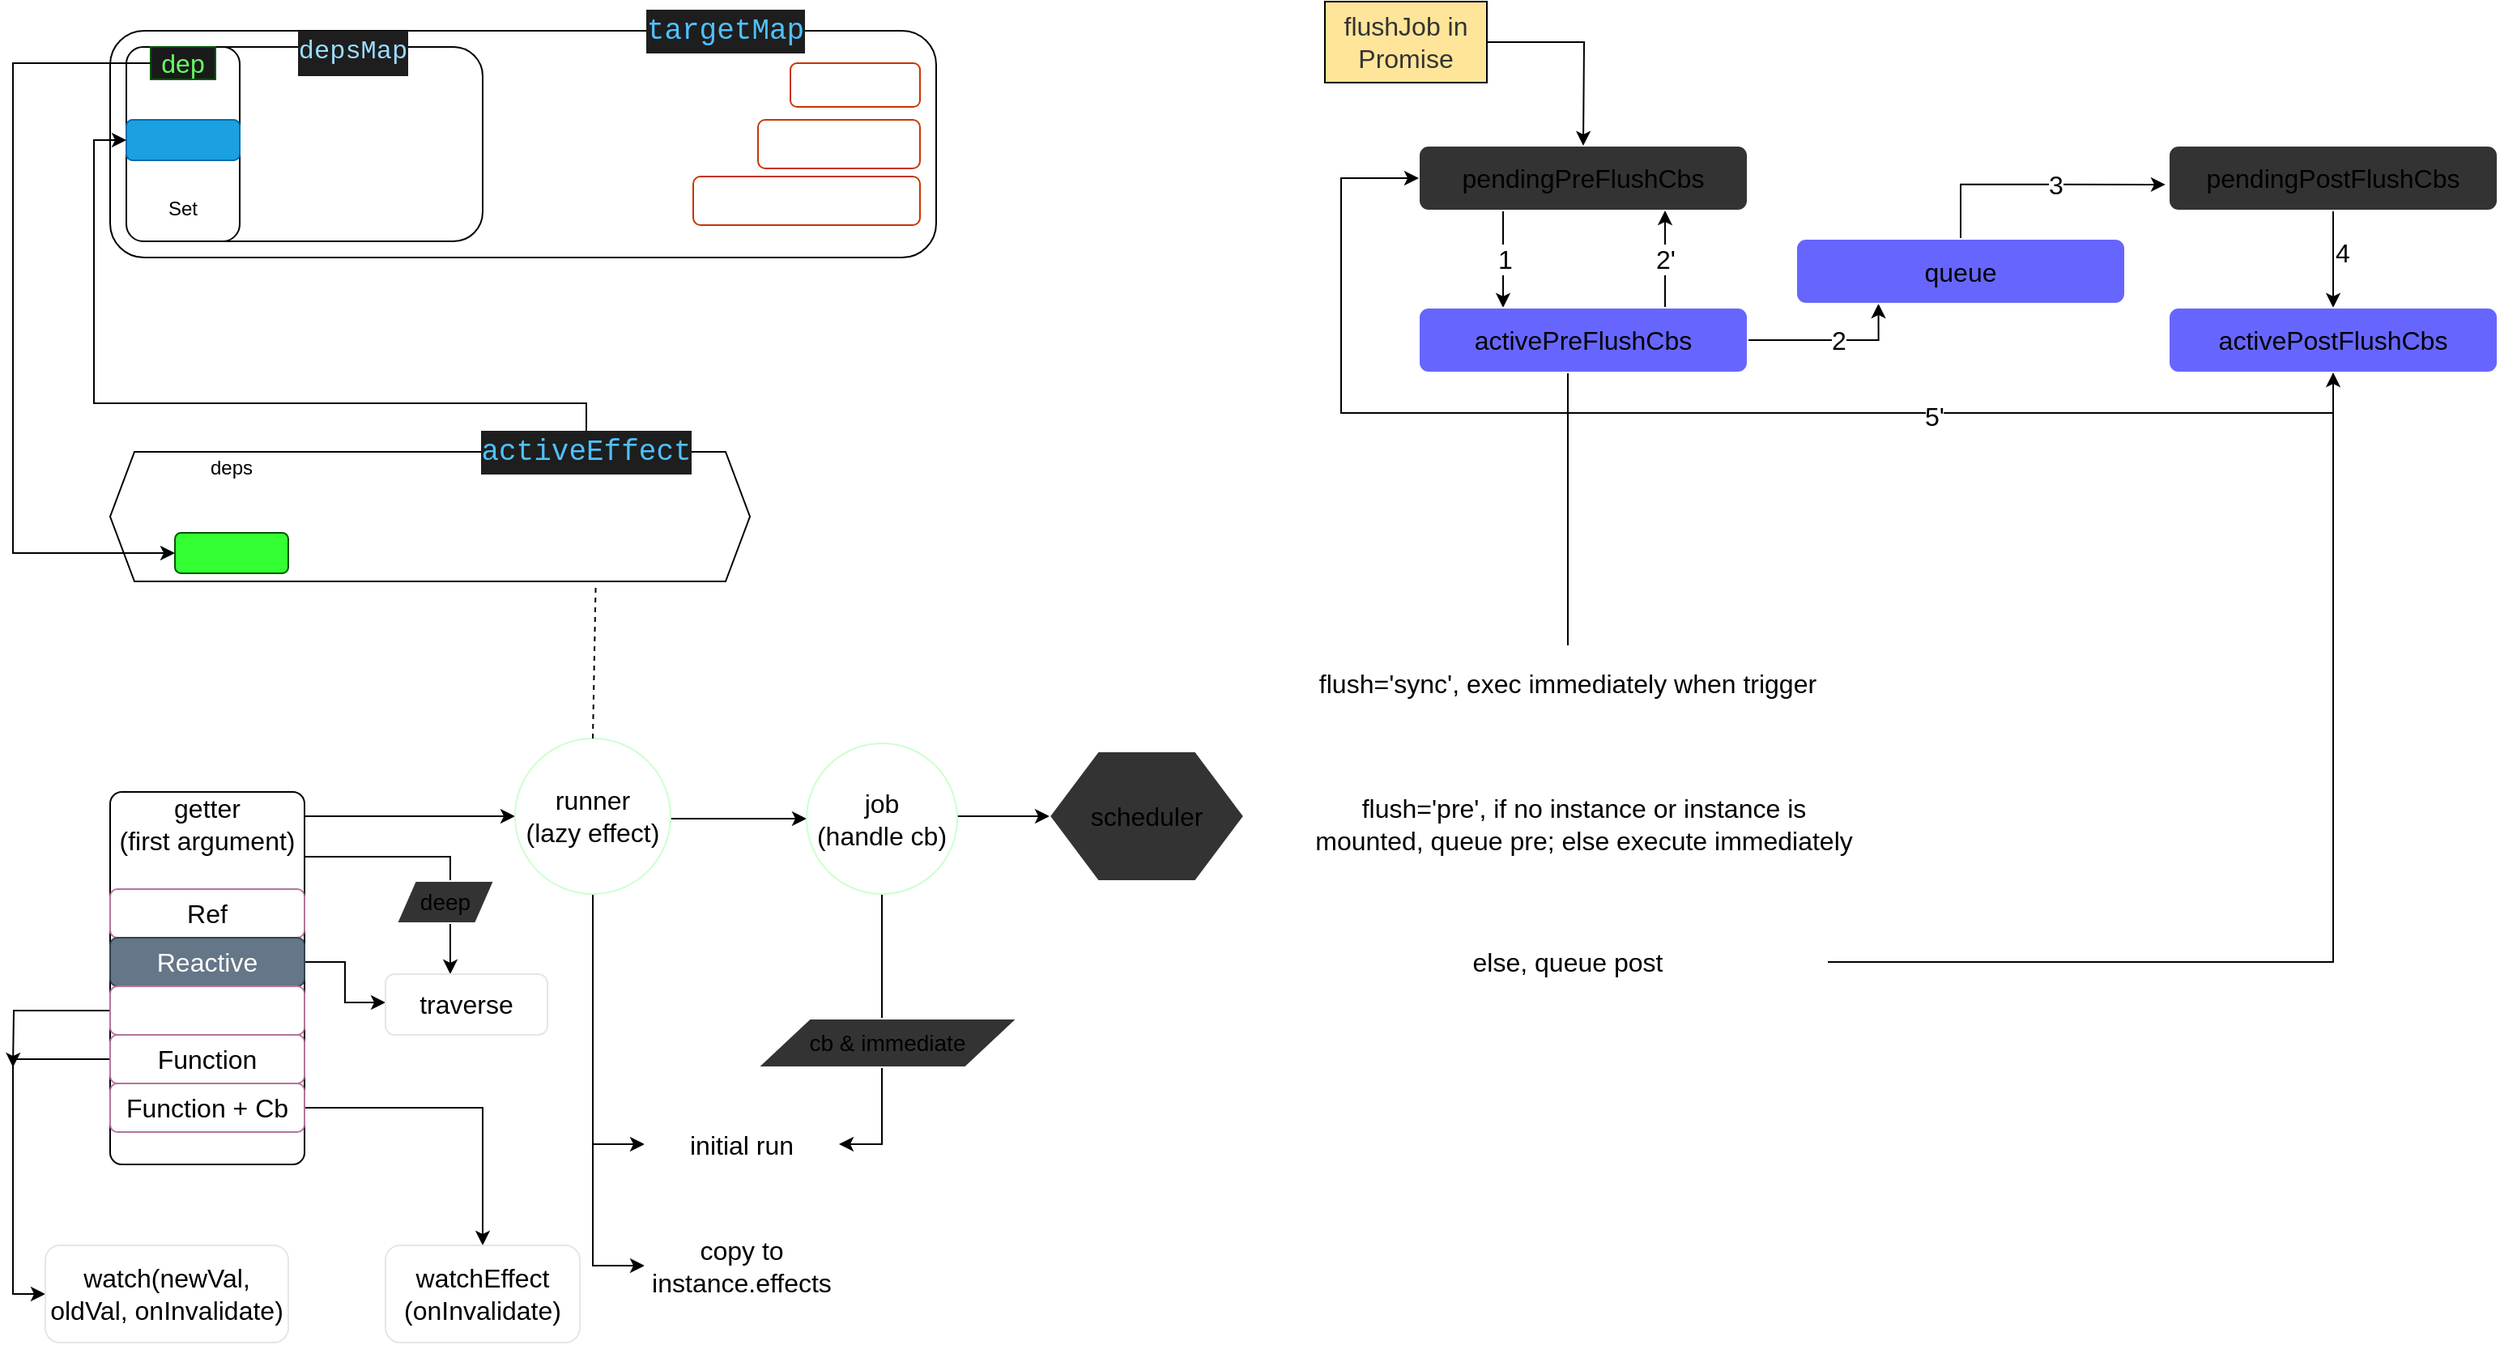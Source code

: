 <mxfile version="13.1.3">
    <diagram id="6hGFLwfOUW9BJ-s0fimq" name="Page-1">
        <mxGraphModel dx="998" dy="782" grid="1" gridSize="10" guides="1" tooltips="1" connect="1" arrows="1" fold="1" page="1" pageScale="1" pageWidth="827" pageHeight="1169" math="0" shadow="0">
            <root>
                <mxCell id="0"/>
                <mxCell id="1" parent="0"/>
                <mxCell id="76" value="" style="rounded=1;whiteSpace=wrap;html=1;strokeColor=#FFFFFF;fillColor=none;fontSize=16;arcSize=3;" vertex="1" parent="1">
                    <mxGeometry x="1371" y="181" width="203" height="140" as="geometry"/>
                </mxCell>
                <mxCell id="75" value="" style="rounded=1;whiteSpace=wrap;html=1;strokeColor=#FFFFFF;fillColor=none;fontSize=16;arcSize=3;" vertex="1" parent="1">
                    <mxGeometry x="908" y="181" width="203" height="140" as="geometry"/>
                </mxCell>
                <mxCell id="23" value="" style="rounded=1;whiteSpace=wrap;html=1;fillColor=none;" parent="1" vertex="1">
                    <mxGeometry x="127.5" y="370" width="95" height="80" as="geometry"/>
                </mxCell>
                <mxCell id="2" value="" style="rounded=1;whiteSpace=wrap;html=1;" parent="1" vertex="1">
                    <mxGeometry x="100" y="110" width="510" height="140" as="geometry"/>
                </mxCell>
                <mxCell id="4" value="" style="rounded=1;whiteSpace=wrap;html=1;" parent="1" vertex="1">
                    <mxGeometry x="110" y="120" width="220" height="120" as="geometry"/>
                </mxCell>
                <mxCell id="5" value="" style="rounded=1;whiteSpace=wrap;html=1;" parent="1" vertex="1">
                    <mxGeometry x="110" y="120" width="70" height="120" as="geometry"/>
                </mxCell>
                <mxCell id="6" value="&lt;meta charset=&quot;utf-8&quot;&gt;&lt;div style=&quot;color: rgb(212, 212, 212); background-color: rgb(30, 30, 30); font-family: Menlo, Monaco, &amp;quot;Courier New&amp;quot;, monospace; font-weight: normal; font-size: 18px; line-height: 27px;&quot;&gt;&lt;div&gt;&lt;span style=&quot;color: #4fc1ff;&quot;&gt;targetMap&lt;/span&gt;&lt;/div&gt;&lt;/div&gt;" style="text;html=1;strokeColor=none;fillColor=none;align=center;verticalAlign=middle;whiteSpace=wrap;rounded=0;" parent="1" vertex="1">
                    <mxGeometry x="460" y="100" width="40" height="20" as="geometry"/>
                </mxCell>
                <mxCell id="7" value="&lt;div style=&quot;background-color: rgb(30 , 30 , 30) ; font-family: &amp;#34;menlo&amp;#34; , &amp;#34;monaco&amp;#34; , &amp;#34;courier new&amp;#34; , monospace ; font-weight: normal ; line-height: 27px&quot;&gt;&lt;div style=&quot;font-family: &amp;#34;menlo&amp;#34; , &amp;#34;monaco&amp;#34; , &amp;#34;courier new&amp;#34; , monospace ; line-height: 27px&quot;&gt;&lt;font color=&quot;#9cdcfe&quot;&gt;&lt;span style=&quot;font-size: 16px&quot;&gt;depsMap&lt;/span&gt;&lt;/font&gt;&lt;/div&gt;&lt;/div&gt;" style="text;html=1;strokeColor=none;fillColor=none;align=center;verticalAlign=middle;whiteSpace=wrap;rounded=0;" parent="1" vertex="1">
                    <mxGeometry x="230" y="113" width="40" height="20" as="geometry"/>
                </mxCell>
                <mxCell id="10" value="&lt;font style=&quot;font-size: 16px&quot; color=&quot;#66ff66&quot;&gt;dep&lt;/font&gt;" style="text;html=1;strokeColor=#005700;fillColor=#1A1A1A;align=center;verticalAlign=middle;whiteSpace=wrap;rounded=0;fontColor=#ffffff;" parent="1" vertex="1">
                    <mxGeometry x="125" y="120" width="40" height="20" as="geometry"/>
                </mxCell>
                <mxCell id="11" value="Set" style="text;html=1;strokeColor=none;fillColor=none;align=center;verticalAlign=middle;whiteSpace=wrap;rounded=0;" parent="1" vertex="1">
                    <mxGeometry x="125" y="210" width="40" height="20" as="geometry"/>
                </mxCell>
                <mxCell id="12" value="" style="rounded=1;whiteSpace=wrap;html=1;fillColor=#1ba1e2;strokeColor=#006EAF;fontColor=#ffffff;" parent="1" vertex="1">
                    <mxGeometry x="110" y="165" width="70" height="25" as="geometry"/>
                </mxCell>
                <mxCell id="15" value="" style="shape=hexagon;perimeter=hexagonPerimeter2;whiteSpace=wrap;html=1;size=0.038;" parent="1" vertex="1">
                    <mxGeometry x="100" y="370" width="395" height="80" as="geometry"/>
                </mxCell>
                <mxCell id="19" style="edgeStyle=orthogonalEdgeStyle;rounded=0;orthogonalLoop=1;jettySize=auto;html=1;entryX=0;entryY=0.5;entryDx=0;entryDy=0;" parent="1" source="16" target="12" edge="1">
                    <mxGeometry relative="1" as="geometry">
                        <Array as="points">
                            <mxPoint x="394" y="340"/>
                            <mxPoint x="90" y="340"/>
                            <mxPoint x="90" y="178"/>
                        </Array>
                    </mxGeometry>
                </mxCell>
                <mxCell id="16" value="&lt;div style=&quot;color: rgb(212 , 212 , 212) ; background-color: rgb(30 , 30 , 30) ; font-family: &amp;#34;menlo&amp;#34; , &amp;#34;monaco&amp;#34; , &amp;#34;courier new&amp;#34; , monospace ; font-weight: normal ; font-size: 18px ; line-height: 27px&quot;&gt;&lt;div&gt;&lt;span style=&quot;color: #4fc1ff&quot;&gt;activeEffect&lt;/span&gt;&lt;/div&gt;&lt;/div&gt;" style="text;html=1;strokeColor=none;fillColor=none;align=center;verticalAlign=middle;whiteSpace=wrap;rounded=0;" parent="1" vertex="1">
                    <mxGeometry x="374" y="360" width="40" height="20" as="geometry"/>
                </mxCell>
                <mxCell id="17" value="deps" style="text;html=1;strokeColor=none;fillColor=none;align=center;verticalAlign=middle;whiteSpace=wrap;rounded=0;" parent="1" vertex="1">
                    <mxGeometry x="155" y="370" width="40" height="20" as="geometry"/>
                </mxCell>
                <mxCell id="18" value="" style="rounded=1;whiteSpace=wrap;html=1;fillColor=#33FF33;strokeColor=#005700;fontColor=#ffffff;" parent="1" vertex="1">
                    <mxGeometry x="140" y="420" width="70" height="25" as="geometry"/>
                </mxCell>
                <mxCell id="21" style="edgeStyle=orthogonalEdgeStyle;rounded=0;orthogonalLoop=1;jettySize=auto;html=1;entryX=0;entryY=0.5;entryDx=0;entryDy=0;" parent="1" source="10" target="18" edge="1">
                    <mxGeometry relative="1" as="geometry">
                        <Array as="points">
                            <mxPoint x="40" y="130"/>
                            <mxPoint x="40" y="433"/>
                        </Array>
                    </mxGeometry>
                </mxCell>
                <mxCell id="24" value="&lt;font style=&quot;font-size: 14px&quot;&gt;length&lt;/font&gt;" style="rounded=1;whiteSpace=wrap;html=1;fillColor=none;strokeColor=#C73500;fontColor=#ffffff;" vertex="1" parent="1">
                    <mxGeometry x="520" y="130" width="80" height="27" as="geometry"/>
                </mxCell>
                <mxCell id="25" value="&lt;font style=&quot;font-size: 14px&quot;&gt;ITERATE_KEY&lt;/font&gt;" style="rounded=1;whiteSpace=wrap;html=1;fillColor=none;strokeColor=#C73500;fontColor=#ffffff;" vertex="1" parent="1">
                    <mxGeometry x="500" y="165" width="100" height="30" as="geometry"/>
                </mxCell>
                <mxCell id="26" value="&lt;font style=&quot;font-size: 14px&quot;&gt;MAP_ITERATE_KEY&lt;/font&gt;" style="rounded=1;whiteSpace=wrap;html=1;fillColor=none;strokeColor=#C73500;fontColor=#ffffff;" vertex="1" parent="1">
                    <mxGeometry x="460" y="200" width="140" height="30" as="geometry"/>
                </mxCell>
                <mxCell id="51" style="edgeStyle=orthogonalEdgeStyle;rounded=0;orthogonalLoop=1;jettySize=auto;html=1;" edge="1" parent="1" source="32" target="50">
                    <mxGeometry relative="1" as="geometry">
                        <Array as="points">
                            <mxPoint x="260" y="595"/>
                            <mxPoint x="260" y="595"/>
                        </Array>
                    </mxGeometry>
                </mxCell>
                <mxCell id="107" value="" style="edgeStyle=orthogonalEdgeStyle;rounded=0;orthogonalLoop=1;jettySize=auto;html=1;fontSize=16;fontColor=#333333;" edge="1" parent="1" source="32" target="103">
                    <mxGeometry relative="1" as="geometry">
                        <Array as="points">
                            <mxPoint x="310" y="620"/>
                        </Array>
                    </mxGeometry>
                </mxCell>
                <mxCell id="32" value="" style="rounded=1;whiteSpace=wrap;html=1;fillColor=none;arcSize=6;" vertex="1" parent="1">
                    <mxGeometry x="100" y="580" width="120" height="230" as="geometry"/>
                </mxCell>
                <mxCell id="33" value="&lt;font style=&quot;font-size: 16px&quot;&gt;getter&lt;br&gt;(first argument)&lt;br&gt;&lt;/font&gt;" style="text;html=1;strokeColor=none;fillColor=none;align=center;verticalAlign=middle;whiteSpace=wrap;rounded=0;" vertex="1" parent="1">
                    <mxGeometry x="90" y="590" width="140" height="20" as="geometry"/>
                </mxCell>
                <mxCell id="35" value="&lt;font style=&quot;font-size: 16px&quot;&gt;Ref&lt;/font&gt;" style="rounded=1;whiteSpace=wrap;html=1;fillColor=none;strokeColor=#B5739D;" vertex="1" parent="1">
                    <mxGeometry x="100" y="640" width="120" height="30" as="geometry"/>
                </mxCell>
                <mxCell id="104" value="" style="edgeStyle=orthogonalEdgeStyle;rounded=0;orthogonalLoop=1;jettySize=auto;html=1;fontSize=16;fontColor=#333333;" edge="1" parent="1" source="38" target="103">
                    <mxGeometry relative="1" as="geometry">
                        <Array as="points">
                            <mxPoint x="245" y="685"/>
                            <mxPoint x="245" y="710"/>
                        </Array>
                    </mxGeometry>
                </mxCell>
                <mxCell id="38" value="&lt;font style=&quot;font-size: 16px&quot;&gt;Reactive&lt;/font&gt;" style="rounded=1;whiteSpace=wrap;html=1;fillColor=#647687;strokeColor=#314354;fontColor=#ffffff;" vertex="1" parent="1">
                    <mxGeometry x="100" y="670" width="120" height="30" as="geometry"/>
                </mxCell>
                <mxCell id="48" style="edgeStyle=orthogonalEdgeStyle;rounded=0;orthogonalLoop=1;jettySize=auto;html=1;" edge="1" parent="1" source="39">
                    <mxGeometry relative="1" as="geometry">
                        <mxPoint x="40" y="750" as="targetPoint"/>
                    </mxGeometry>
                </mxCell>
                <mxCell id="39" value="&lt;font style=&quot;font-size: 16px&quot;&gt;Array&lt;/font&gt;" style="rounded=1;whiteSpace=wrap;html=1;fillColor=none;strokeColor=#B5739D;fontColor=#ffffff;" vertex="1" parent="1">
                    <mxGeometry x="100" y="700" width="120" height="30" as="geometry"/>
                </mxCell>
                <mxCell id="47" style="edgeStyle=orthogonalEdgeStyle;rounded=0;orthogonalLoop=1;jettySize=auto;html=1;entryX=0;entryY=0.5;entryDx=0;entryDy=0;" edge="1" parent="1" source="40" target="46">
                    <mxGeometry relative="1" as="geometry">
                        <Array as="points">
                            <mxPoint x="40" y="745"/>
                            <mxPoint x="40" y="890"/>
                        </Array>
                    </mxGeometry>
                </mxCell>
                <mxCell id="40" value="&lt;font style=&quot;font-size: 16px&quot;&gt;Function&lt;/font&gt;" style="rounded=1;whiteSpace=wrap;html=1;fillColor=none;strokeColor=#B5739D;" vertex="1" parent="1">
                    <mxGeometry x="100" y="730" width="120" height="30" as="geometry"/>
                </mxCell>
                <mxCell id="43" style="edgeStyle=orthogonalEdgeStyle;rounded=0;orthogonalLoop=1;jettySize=auto;html=1;entryX=0.5;entryY=0;entryDx=0;entryDy=0;" edge="1" parent="1" source="41" target="42">
                    <mxGeometry relative="1" as="geometry"/>
                </mxCell>
                <mxCell id="41" value="&lt;font style=&quot;font-size: 16px&quot;&gt;Function + Cb&lt;/font&gt;" style="rounded=1;whiteSpace=wrap;html=1;fillColor=none;strokeColor=#B5739D;" vertex="1" parent="1">
                    <mxGeometry x="100" y="760" width="120" height="30" as="geometry"/>
                </mxCell>
                <mxCell id="42" value="&lt;font style=&quot;font-size: 16px&quot;&gt;watchEffect&lt;br&gt;(onInvalidate)&lt;br&gt;&lt;/font&gt;" style="rounded=1;whiteSpace=wrap;html=1;strokeColor=#E6E6E6;fillColor=none;" vertex="1" parent="1">
                    <mxGeometry x="270" y="860" width="120" height="60" as="geometry"/>
                </mxCell>
                <mxCell id="46" value="&lt;font style=&quot;font-size: 16px&quot;&gt;watch(newVal, oldVal, onInvalidate)&lt;br&gt;&lt;/font&gt;" style="rounded=1;whiteSpace=wrap;html=1;strokeColor=#E6E6E6;fillColor=none;" vertex="1" parent="1">
                    <mxGeometry x="60" y="860" width="150" height="60" as="geometry"/>
                </mxCell>
                <mxCell id="52" style="edgeStyle=orthogonalEdgeStyle;rounded=0;orthogonalLoop=1;jettySize=auto;html=1;entryX=0;entryY=0.5;entryDx=0;entryDy=0;" edge="1" parent="1" source="50" target="53">
                    <mxGeometry relative="1" as="geometry">
                        <mxPoint x="398" y="710" as="targetPoint"/>
                    </mxGeometry>
                </mxCell>
                <mxCell id="55" style="edgeStyle=orthogonalEdgeStyle;rounded=0;orthogonalLoop=1;jettySize=auto;html=1;entryX=0;entryY=0.5;entryDx=0;entryDy=0;fontSize=16;" edge="1" parent="1" source="50" target="54">
                    <mxGeometry relative="1" as="geometry">
                        <Array as="points">
                            <mxPoint x="488" y="597"/>
                        </Array>
                    </mxGeometry>
                </mxCell>
                <mxCell id="59" style="edgeStyle=orthogonalEdgeStyle;rounded=0;orthogonalLoop=1;jettySize=auto;html=1;entryX=0;entryY=0.5;entryDx=0;entryDy=0;fontSize=14;" edge="1" parent="1" source="50" target="58">
                    <mxGeometry relative="1" as="geometry"/>
                </mxCell>
                <mxCell id="50" value="&lt;font style=&quot;font-size: 16px&quot;&gt;runner&lt;br&gt;(lazy effect)&lt;/font&gt;" style="ellipse;whiteSpace=wrap;html=1;aspect=fixed;strokeColor=#CCFFCC;fillColor=none;" vertex="1" parent="1">
                    <mxGeometry x="350" y="547" width="96" height="96" as="geometry"/>
                </mxCell>
                <mxCell id="53" value="initial run" style="rounded=1;whiteSpace=wrap;html=1;strokeColor=#FFFFFF;fillColor=none;fontSize=16;" vertex="1" parent="1">
                    <mxGeometry x="430" y="775" width="120" height="45" as="geometry"/>
                </mxCell>
                <mxCell id="56" style="edgeStyle=orthogonalEdgeStyle;rounded=0;orthogonalLoop=1;jettySize=auto;html=1;fontSize=16;entryX=1;entryY=0.5;entryDx=0;entryDy=0;" edge="1" parent="1" source="54" target="53">
                    <mxGeometry relative="1" as="geometry">
                        <mxPoint x="560" y="738" as="targetPoint"/>
                        <Array as="points">
                            <mxPoint x="577" y="798"/>
                        </Array>
                    </mxGeometry>
                </mxCell>
                <mxCell id="61" style="edgeStyle=orthogonalEdgeStyle;rounded=0;orthogonalLoop=1;jettySize=auto;html=1;entryX=0;entryY=0.5;entryDx=0;entryDy=0;fontSize=14;" edge="1" parent="1" source="54" target="60">
                    <mxGeometry relative="1" as="geometry">
                        <Array as="points">
                            <mxPoint x="630" y="595"/>
                            <mxPoint x="630" y="595"/>
                        </Array>
                    </mxGeometry>
                </mxCell>
                <mxCell id="54" value="job&lt;br style=&quot;font-size: 16px;&quot;&gt;(handle cb)" style="ellipse;whiteSpace=wrap;html=1;aspect=fixed;strokeColor=#CCFFCC;fillColor=none;fontSize=16;" vertex="1" parent="1">
                    <mxGeometry x="530" y="550" width="93" height="93" as="geometry"/>
                </mxCell>
                <mxCell id="57" value="cb &amp;amp; immediate" style="shape=parallelogram;perimeter=parallelogramPerimeter;whiteSpace=wrap;html=1;strokeColor=#FFFFFF;fillColor=#333333;fontSize=14;" vertex="1" parent="1">
                    <mxGeometry x="500" y="720" width="160" height="30" as="geometry"/>
                </mxCell>
                <mxCell id="58" value="copy to instance.effects" style="rounded=1;whiteSpace=wrap;html=1;strokeColor=#FFFFFF;fillColor=none;fontSize=16;" vertex="1" parent="1">
                    <mxGeometry x="430" y="850" width="120" height="45" as="geometry"/>
                </mxCell>
                <mxCell id="60" value="scheduler" style="shape=hexagon;perimeter=hexagonPerimeter2;whiteSpace=wrap;html=1;strokeColor=#FFFFFF;fillColor=#333333;fontSize=16;" vertex="1" parent="1">
                    <mxGeometry x="680" y="555" width="120" height="80" as="geometry"/>
                </mxCell>
                <mxCell id="80" style="edgeStyle=orthogonalEdgeStyle;rounded=0;orthogonalLoop=1;jettySize=auto;html=1;fontSize=16;" edge="1" parent="1" source="63">
                    <mxGeometry relative="1" as="geometry">
                        <mxPoint x="1000" y="283" as="targetPoint"/>
                    </mxGeometry>
                </mxCell>
                <mxCell id="63" value="flush='sync', exec immediately when trigger" style="rounded=1;whiteSpace=wrap;html=1;strokeColor=#FFFFFF;fillColor=none;fontSize=16;" vertex="1" parent="1">
                    <mxGeometry x="840" y="490" width="320" height="45" as="geometry"/>
                </mxCell>
                <mxCell id="64" value="flush='pre', if no instance or instance is mounted, queue pre; else execute immediately" style="rounded=1;whiteSpace=wrap;html=1;strokeColor=#FFFFFF;fillColor=none;fontSize=16;" vertex="1" parent="1">
                    <mxGeometry x="840" y="575" width="340" height="50" as="geometry"/>
                </mxCell>
                <mxCell id="81" style="edgeStyle=orthogonalEdgeStyle;rounded=0;orthogonalLoop=1;jettySize=auto;html=1;entryX=0.5;entryY=1;entryDx=0;entryDy=0;fontSize=16;" edge="1" parent="1" source="65" target="76">
                    <mxGeometry relative="1" as="geometry"/>
                </mxCell>
                <mxCell id="65" value="else, queue post" style="rounded=1;whiteSpace=wrap;html=1;strokeColor=#FFFFFF;fillColor=none;fontSize=16;" vertex="1" parent="1">
                    <mxGeometry x="840" y="662.5" width="320" height="45" as="geometry"/>
                </mxCell>
                <mxCell id="66" value="" style="shape=curlyBracket;whiteSpace=wrap;html=1;rounded=1;strokeColor=#FFFFFF;fillColor=#333333;fontSize=16;size=0.15;" vertex="1" parent="1">
                    <mxGeometry x="807" y="510" width="20" height="170" as="geometry"/>
                </mxCell>
                <mxCell id="67" value="" style="endArrow=none;dashed=1;html=1;fontSize=16;entryX=0.759;entryY=1.025;entryDx=0;entryDy=0;entryPerimeter=0;exitX=0.5;exitY=0;exitDx=0;exitDy=0;" edge="1" parent="1" source="50" target="15">
                    <mxGeometry width="50" height="50" relative="1" as="geometry">
                        <mxPoint x="370" y="570" as="sourcePoint"/>
                        <mxPoint x="420" y="520" as="targetPoint"/>
                    </mxGeometry>
                </mxCell>
                <mxCell id="83" value="" style="edgeStyle=orthogonalEdgeStyle;rounded=0;orthogonalLoop=1;jettySize=auto;html=1;fontSize=16;" edge="1" parent="1" source="69" target="71">
                    <mxGeometry relative="1" as="geometry">
                        <Array as="points">
                            <mxPoint x="960" y="246"/>
                            <mxPoint x="960" y="246"/>
                        </Array>
                    </mxGeometry>
                </mxCell>
                <mxCell id="87" value="1" style="edgeLabel;html=1;align=center;verticalAlign=middle;resizable=0;points=[];fontSize=16;" vertex="1" connectable="0" parent="83">
                    <mxGeometry y="1" relative="1" as="geometry">
                        <mxPoint as="offset"/>
                    </mxGeometry>
                </mxCell>
                <mxCell id="69" value="pendingPreFlushCbs" style="rounded=1;whiteSpace=wrap;html=1;strokeColor=#FFFFFF;fillColor=#333333;fontSize=16;" vertex="1" parent="1">
                    <mxGeometry x="908" y="181" width="203" height="40" as="geometry"/>
                </mxCell>
                <mxCell id="77" style="edgeStyle=orthogonalEdgeStyle;rounded=0;orthogonalLoop=1;jettySize=auto;html=1;entryX=0.25;entryY=1;entryDx=0;entryDy=0;fontSize=16;" edge="1" parent="1" source="71" target="74">
                    <mxGeometry relative="1" as="geometry"/>
                </mxCell>
                <mxCell id="89" value="2" style="edgeLabel;html=1;align=center;verticalAlign=middle;resizable=0;points=[];fontSize=16;" vertex="1" connectable="0" parent="77">
                    <mxGeometry x="0.084" relative="1" as="geometry">
                        <mxPoint as="offset"/>
                    </mxGeometry>
                </mxCell>
                <mxCell id="82" value="" style="edgeStyle=orthogonalEdgeStyle;rounded=0;orthogonalLoop=1;jettySize=auto;html=1;fontSize=16;" edge="1" parent="1" source="71" target="69">
                    <mxGeometry relative="1" as="geometry">
                        <Array as="points">
                            <mxPoint x="1060" y="256"/>
                            <mxPoint x="1060" y="256"/>
                        </Array>
                    </mxGeometry>
                </mxCell>
                <mxCell id="88" value="2'" style="edgeLabel;html=1;align=center;verticalAlign=middle;resizable=0;points=[];fontSize=16;" vertex="1" connectable="0" parent="82">
                    <mxGeometry x="-0.067" y="-2" relative="1" as="geometry">
                        <mxPoint x="-2" y="-2" as="offset"/>
                    </mxGeometry>
                </mxCell>
                <mxCell id="71" value="activePreFlushCbs" style="rounded=1;whiteSpace=wrap;html=1;strokeColor=#FFFFFF;fillColor=#6666FF;fontSize=16;gradientColor=none;" vertex="1" parent="1">
                    <mxGeometry x="908" y="281" width="203" height="40" as="geometry"/>
                </mxCell>
                <mxCell id="84" value="" style="edgeStyle=orthogonalEdgeStyle;rounded=0;orthogonalLoop=1;jettySize=auto;html=1;fontSize=16;" edge="1" parent="1" source="72" target="73">
                    <mxGeometry relative="1" as="geometry"/>
                </mxCell>
                <mxCell id="96" value="4" style="edgeLabel;html=1;align=center;verticalAlign=middle;resizable=0;points=[];fontSize=16;" vertex="1" connectable="0" parent="84">
                    <mxGeometry x="-0.133" y="5" relative="1" as="geometry">
                        <mxPoint as="offset"/>
                    </mxGeometry>
                </mxCell>
                <mxCell id="72" value="pendingPostFlushCbs" style="rounded=1;whiteSpace=wrap;html=1;strokeColor=#FFFFFF;fillColor=#333333;fontSize=16;" vertex="1" parent="1">
                    <mxGeometry x="1371" y="181" width="203" height="40" as="geometry"/>
                </mxCell>
                <mxCell id="85" style="edgeStyle=orthogonalEdgeStyle;rounded=0;orthogonalLoop=1;jettySize=auto;html=1;entryX=0;entryY=0.5;entryDx=0;entryDy=0;fontSize=16;" edge="1" parent="1" source="73" target="69">
                    <mxGeometry relative="1" as="geometry">
                        <Array as="points">
                            <mxPoint x="1473" y="346"/>
                            <mxPoint x="860" y="346"/>
                            <mxPoint x="860" y="201"/>
                        </Array>
                    </mxGeometry>
                </mxCell>
                <mxCell id="97" value="5'" style="edgeLabel;html=1;align=center;verticalAlign=middle;resizable=0;points=[];fontSize=16;" vertex="1" connectable="0" parent="85">
                    <mxGeometry x="-0.346" y="2" relative="1" as="geometry">
                        <mxPoint as="offset"/>
                    </mxGeometry>
                </mxCell>
                <mxCell id="73" value="activePostFlushCbs" style="rounded=1;whiteSpace=wrap;html=1;strokeColor=#FFFFFF;fillColor=#6666FF;fontSize=16;gradientColor=none;" vertex="1" parent="1">
                    <mxGeometry x="1371" y="281" width="203" height="40" as="geometry"/>
                </mxCell>
                <mxCell id="94" value="" style="edgeStyle=orthogonalEdgeStyle;rounded=0;orthogonalLoop=1;jettySize=auto;html=1;fontSize=16;entryX=-0.01;entryY=0.171;entryDx=0;entryDy=0;entryPerimeter=0;" edge="1" parent="1" source="74" target="76">
                    <mxGeometry relative="1" as="geometry">
                        <mxPoint x="1242.5" y="158.5" as="targetPoint"/>
                        <Array as="points">
                            <mxPoint x="1243" y="205"/>
                        </Array>
                    </mxGeometry>
                </mxCell>
                <mxCell id="95" value="3" style="edgeLabel;html=1;align=center;verticalAlign=middle;resizable=0;points=[];fontSize=16;" vertex="1" connectable="0" parent="94">
                    <mxGeometry x="0.151" relative="1" as="geometry">
                        <mxPoint as="offset"/>
                    </mxGeometry>
                </mxCell>
                <mxCell id="74" value="queue" style="rounded=1;whiteSpace=wrap;html=1;strokeColor=#FFFFFF;fillColor=#6666FF;fontSize=16;gradientColor=none;" vertex="1" parent="1">
                    <mxGeometry x="1141" y="238.5" width="203" height="40" as="geometry"/>
                </mxCell>
                <mxCell id="100" style="edgeStyle=orthogonalEdgeStyle;rounded=0;orthogonalLoop=1;jettySize=auto;html=1;entryX=0.5;entryY=0;entryDx=0;entryDy=0;fontSize=16;fontColor=#333333;exitX=1;exitY=0.5;exitDx=0;exitDy=0;" edge="1" parent="1" source="99" target="75">
                    <mxGeometry relative="1" as="geometry">
                        <Array as="points">
                            <mxPoint x="1010" y="117"/>
                            <mxPoint x="1010" y="118"/>
                        </Array>
                    </mxGeometry>
                </mxCell>
                <mxCell id="99" value="flushJob in Promise" style="rounded=0;whiteSpace=wrap;html=1;strokeColor=#000000;fillColor=#FFE599;gradientColor=none;fontSize=16;fontColor=#333333;" vertex="1" parent="1">
                    <mxGeometry x="850" y="92" width="100" height="50" as="geometry"/>
                </mxCell>
                <mxCell id="103" value="&lt;font style=&quot;font-size: 16px&quot;&gt;traverse&lt;br&gt;&lt;/font&gt;" style="rounded=1;whiteSpace=wrap;html=1;strokeColor=#E6E6E6;fillColor=none;" vertex="1" parent="1">
                    <mxGeometry x="270" y="692.5" width="100" height="37.5" as="geometry"/>
                </mxCell>
                <mxCell id="105" value="deep" style="shape=parallelogram;perimeter=parallelogramPerimeter;whiteSpace=wrap;html=1;strokeColor=#FFFFFF;fillColor=#333333;fontSize=14;size=0.19;" vertex="1" parent="1">
                    <mxGeometry x="277" y="635" width="60" height="26" as="geometry"/>
                </mxCell>
            </root>
        </mxGraphModel>
    </diagram>
</mxfile>